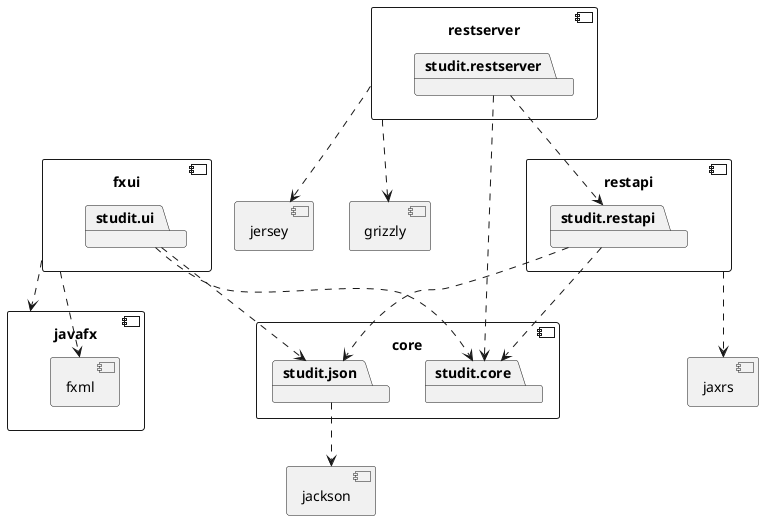 @startuml

component core {
	package studit.core
	package studit.json
}

component jackson {
}

studit.json ..> jackson

component fxui {
	package studit.ui
}

studit.ui ..> studit.core
studit.ui ..> studit.json

component javafx {
	component fxml {
	}
}

fxui ..> javafx
fxui ..> fxml

component restapi {
	package studit.restapi
}

studit.restapi ..> studit.core
studit.restapi ..> studit.json

component jaxrs {
}

restapi ..> jaxrs

component restserver {
	package studit.restserver
}

studit.restserver ..> studit.core
studit.restserver ..> studit.restapi

component jersey {
}

component grizzly {
}

restserver ..> jersey
restserver ..> grizzly

@enduml
